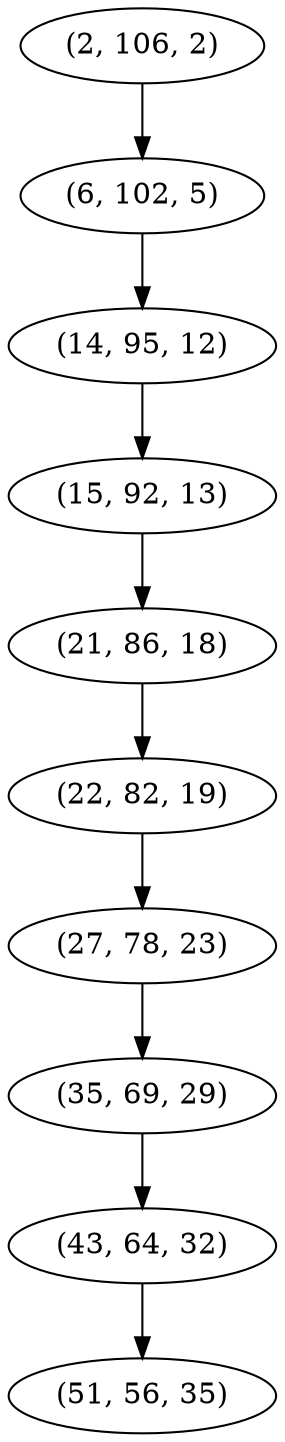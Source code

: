 digraph tree {
    "(2, 106, 2)";
    "(6, 102, 5)";
    "(14, 95, 12)";
    "(15, 92, 13)";
    "(21, 86, 18)";
    "(22, 82, 19)";
    "(27, 78, 23)";
    "(35, 69, 29)";
    "(43, 64, 32)";
    "(51, 56, 35)";
    "(2, 106, 2)" -> "(6, 102, 5)";
    "(6, 102, 5)" -> "(14, 95, 12)";
    "(14, 95, 12)" -> "(15, 92, 13)";
    "(15, 92, 13)" -> "(21, 86, 18)";
    "(21, 86, 18)" -> "(22, 82, 19)";
    "(22, 82, 19)" -> "(27, 78, 23)";
    "(27, 78, 23)" -> "(35, 69, 29)";
    "(35, 69, 29)" -> "(43, 64, 32)";
    "(43, 64, 32)" -> "(51, 56, 35)";
}
